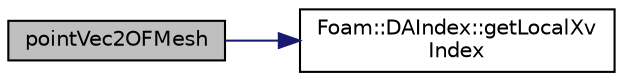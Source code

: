 digraph "pointVec2OFMesh"
{
  bgcolor="transparent";
  edge [fontname="Helvetica",fontsize="10",labelfontname="Helvetica",labelfontsize="10"];
  node [fontname="Helvetica",fontsize="10",shape=record];
  rankdir="LR";
  Node54 [label="pointVec2OFMesh",height=0.2,width=0.4,color="black", fillcolor="grey75", style="filled", fontcolor="black"];
  Node54 -> Node55 [color="midnightblue",fontsize="10",style="solid",fontname="Helvetica"];
  Node55 [label="Foam::DAIndex::getLocalXv\lIndex",height=0.2,width=0.4,color="black",URL="$classFoam_1_1DAIndex.html#a54f0942227984b5683264bdc6e53dd8e",tooltip="get local Xv index for a given point index and coordinate component (x, y, or z) "];
}

